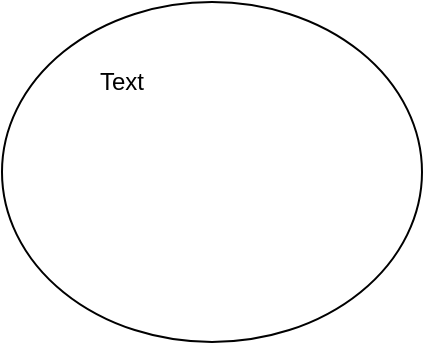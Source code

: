 <mxfile version="14.6.10" type="github"><diagram id="bvmxiUZtlkbfeO_iUrtF" name="Page-1"><mxGraphModel dx="782" dy="452" grid="1" gridSize="10" guides="1" tooltips="1" connect="1" arrows="1" fold="1" page="1" pageScale="1" pageWidth="827" pageHeight="1169" math="0" shadow="0"><root><mxCell id="0"/><mxCell id="1" parent="0"/><mxCell id="TTXRU2ZtgHs7nJfhQhms-1" value="" style="ellipse;whiteSpace=wrap;html=1;" vertex="1" parent="1"><mxGeometry x="340" y="200" width="210" height="170" as="geometry"/></mxCell><mxCell id="TTXRU2ZtgHs7nJfhQhms-2" value="Text" style="text;html=1;strokeColor=none;fillColor=none;align=center;verticalAlign=middle;whiteSpace=wrap;rounded=0;" vertex="1" parent="1"><mxGeometry x="380" y="230" width="40" height="20" as="geometry"/></mxCell></root></mxGraphModel></diagram></mxfile>